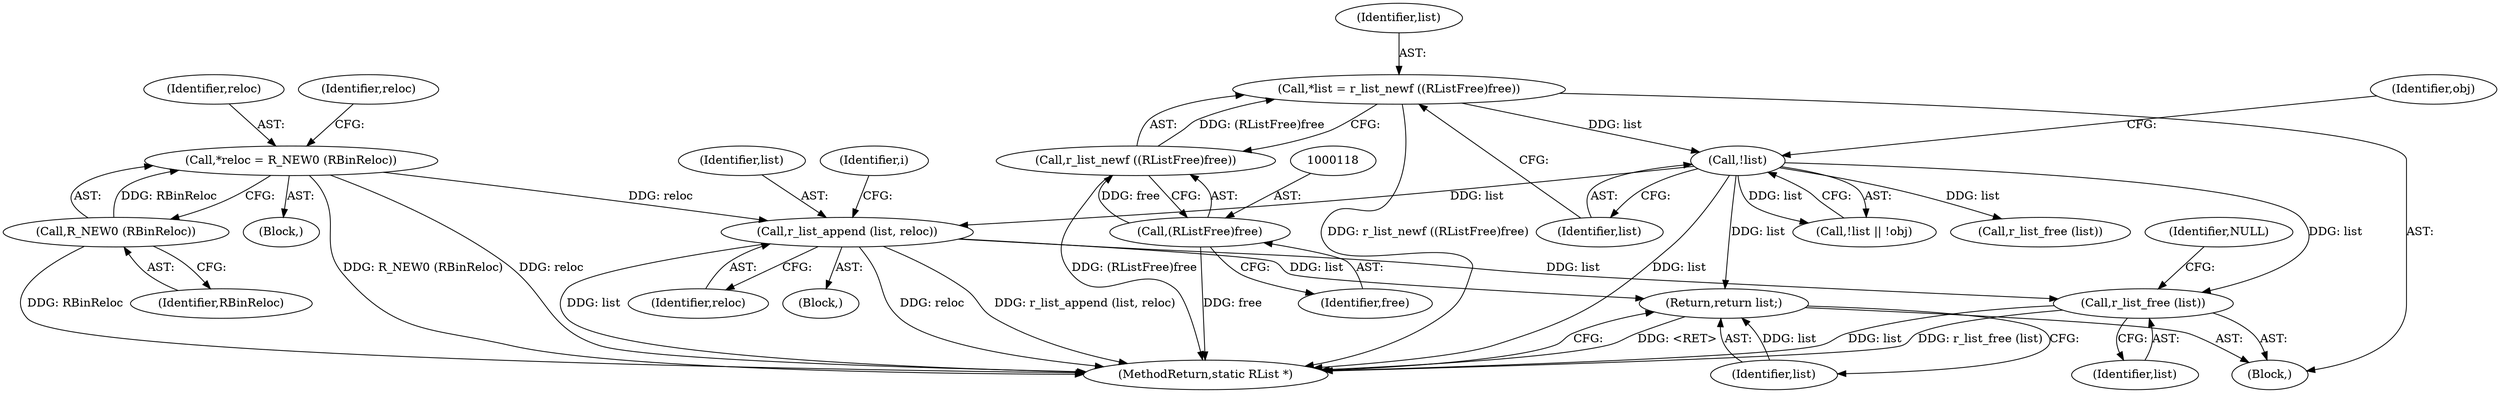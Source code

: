 digraph "0_radare2_72794dc3523bbd5bb370de3c5857cb736c387e18_0@pointer" {
"1000551" [label="(Call,r_list_append (list, reloc))"];
"1000126" [label="(Call,!list)"];
"1000114" [label="(Call,*list = r_list_newf ((RListFree)free))"];
"1000116" [label="(Call,r_list_newf ((RListFree)free))"];
"1000117" [label="(Call,(RListFree)free)"];
"1000523" [label="(Call,*reloc = R_NEW0 (RBinReloc))"];
"1000525" [label="(Call,R_NEW0 (RBinReloc))"];
"1000561" [label="(Return,return list;)"];
"1000564" [label="(Call,r_list_free (list))"];
"1000102" [label="(Block,)"];
"1000126" [label="(Call,!list)"];
"1000129" [label="(Identifier,obj)"];
"1000451" [label="(Block,)"];
"1000567" [label="(Identifier,NULL)"];
"1000525" [label="(Call,R_NEW0 (RBinReloc))"];
"1000127" [label="(Identifier,list)"];
"1000552" [label="(Identifier,list)"];
"1000564" [label="(Call,r_list_free (list))"];
"1000119" [label="(Identifier,free)"];
"1000551" [label="(Call,r_list_append (list, reloc))"];
"1000125" [label="(Call,!list || !obj)"];
"1000529" [label="(Block,)"];
"1000114" [label="(Call,*list = r_list_newf ((RListFree)free))"];
"1000528" [label="(Identifier,reloc)"];
"1000553" [label="(Identifier,reloc)"];
"1000115" [label="(Identifier,list)"];
"1000523" [label="(Call,*reloc = R_NEW0 (RBinReloc))"];
"1000561" [label="(Return,return list;)"];
"1000131" [label="(Call,r_list_free (list))"];
"1000526" [label="(Identifier,RBinReloc)"];
"1000565" [label="(Identifier,list)"];
"1000562" [label="(Identifier,list)"];
"1000116" [label="(Call,r_list_newf ((RListFree)free))"];
"1000426" [label="(Identifier,i)"];
"1000524" [label="(Identifier,reloc)"];
"1000568" [label="(MethodReturn,static RList *)"];
"1000117" [label="(Call,(RListFree)free)"];
"1000551" -> "1000529"  [label="AST: "];
"1000551" -> "1000553"  [label="CFG: "];
"1000552" -> "1000551"  [label="AST: "];
"1000553" -> "1000551"  [label="AST: "];
"1000426" -> "1000551"  [label="CFG: "];
"1000551" -> "1000568"  [label="DDG: reloc"];
"1000551" -> "1000568"  [label="DDG: r_list_append (list, reloc)"];
"1000551" -> "1000568"  [label="DDG: list"];
"1000126" -> "1000551"  [label="DDG: list"];
"1000523" -> "1000551"  [label="DDG: reloc"];
"1000551" -> "1000561"  [label="DDG: list"];
"1000551" -> "1000564"  [label="DDG: list"];
"1000126" -> "1000125"  [label="AST: "];
"1000126" -> "1000127"  [label="CFG: "];
"1000127" -> "1000126"  [label="AST: "];
"1000129" -> "1000126"  [label="CFG: "];
"1000125" -> "1000126"  [label="CFG: "];
"1000126" -> "1000568"  [label="DDG: list"];
"1000126" -> "1000125"  [label="DDG: list"];
"1000114" -> "1000126"  [label="DDG: list"];
"1000126" -> "1000131"  [label="DDG: list"];
"1000126" -> "1000561"  [label="DDG: list"];
"1000126" -> "1000564"  [label="DDG: list"];
"1000114" -> "1000102"  [label="AST: "];
"1000114" -> "1000116"  [label="CFG: "];
"1000115" -> "1000114"  [label="AST: "];
"1000116" -> "1000114"  [label="AST: "];
"1000127" -> "1000114"  [label="CFG: "];
"1000114" -> "1000568"  [label="DDG: r_list_newf ((RListFree)free)"];
"1000116" -> "1000114"  [label="DDG: (RListFree)free"];
"1000116" -> "1000117"  [label="CFG: "];
"1000117" -> "1000116"  [label="AST: "];
"1000116" -> "1000568"  [label="DDG: (RListFree)free"];
"1000117" -> "1000116"  [label="DDG: free"];
"1000117" -> "1000119"  [label="CFG: "];
"1000118" -> "1000117"  [label="AST: "];
"1000119" -> "1000117"  [label="AST: "];
"1000117" -> "1000568"  [label="DDG: free"];
"1000523" -> "1000451"  [label="AST: "];
"1000523" -> "1000525"  [label="CFG: "];
"1000524" -> "1000523"  [label="AST: "];
"1000525" -> "1000523"  [label="AST: "];
"1000528" -> "1000523"  [label="CFG: "];
"1000523" -> "1000568"  [label="DDG: R_NEW0 (RBinReloc)"];
"1000523" -> "1000568"  [label="DDG: reloc"];
"1000525" -> "1000523"  [label="DDG: RBinReloc"];
"1000525" -> "1000526"  [label="CFG: "];
"1000526" -> "1000525"  [label="AST: "];
"1000525" -> "1000568"  [label="DDG: RBinReloc"];
"1000561" -> "1000102"  [label="AST: "];
"1000561" -> "1000562"  [label="CFG: "];
"1000562" -> "1000561"  [label="AST: "];
"1000568" -> "1000561"  [label="CFG: "];
"1000561" -> "1000568"  [label="DDG: <RET>"];
"1000562" -> "1000561"  [label="DDG: list"];
"1000564" -> "1000102"  [label="AST: "];
"1000564" -> "1000565"  [label="CFG: "];
"1000565" -> "1000564"  [label="AST: "];
"1000567" -> "1000564"  [label="CFG: "];
"1000564" -> "1000568"  [label="DDG: list"];
"1000564" -> "1000568"  [label="DDG: r_list_free (list)"];
}
